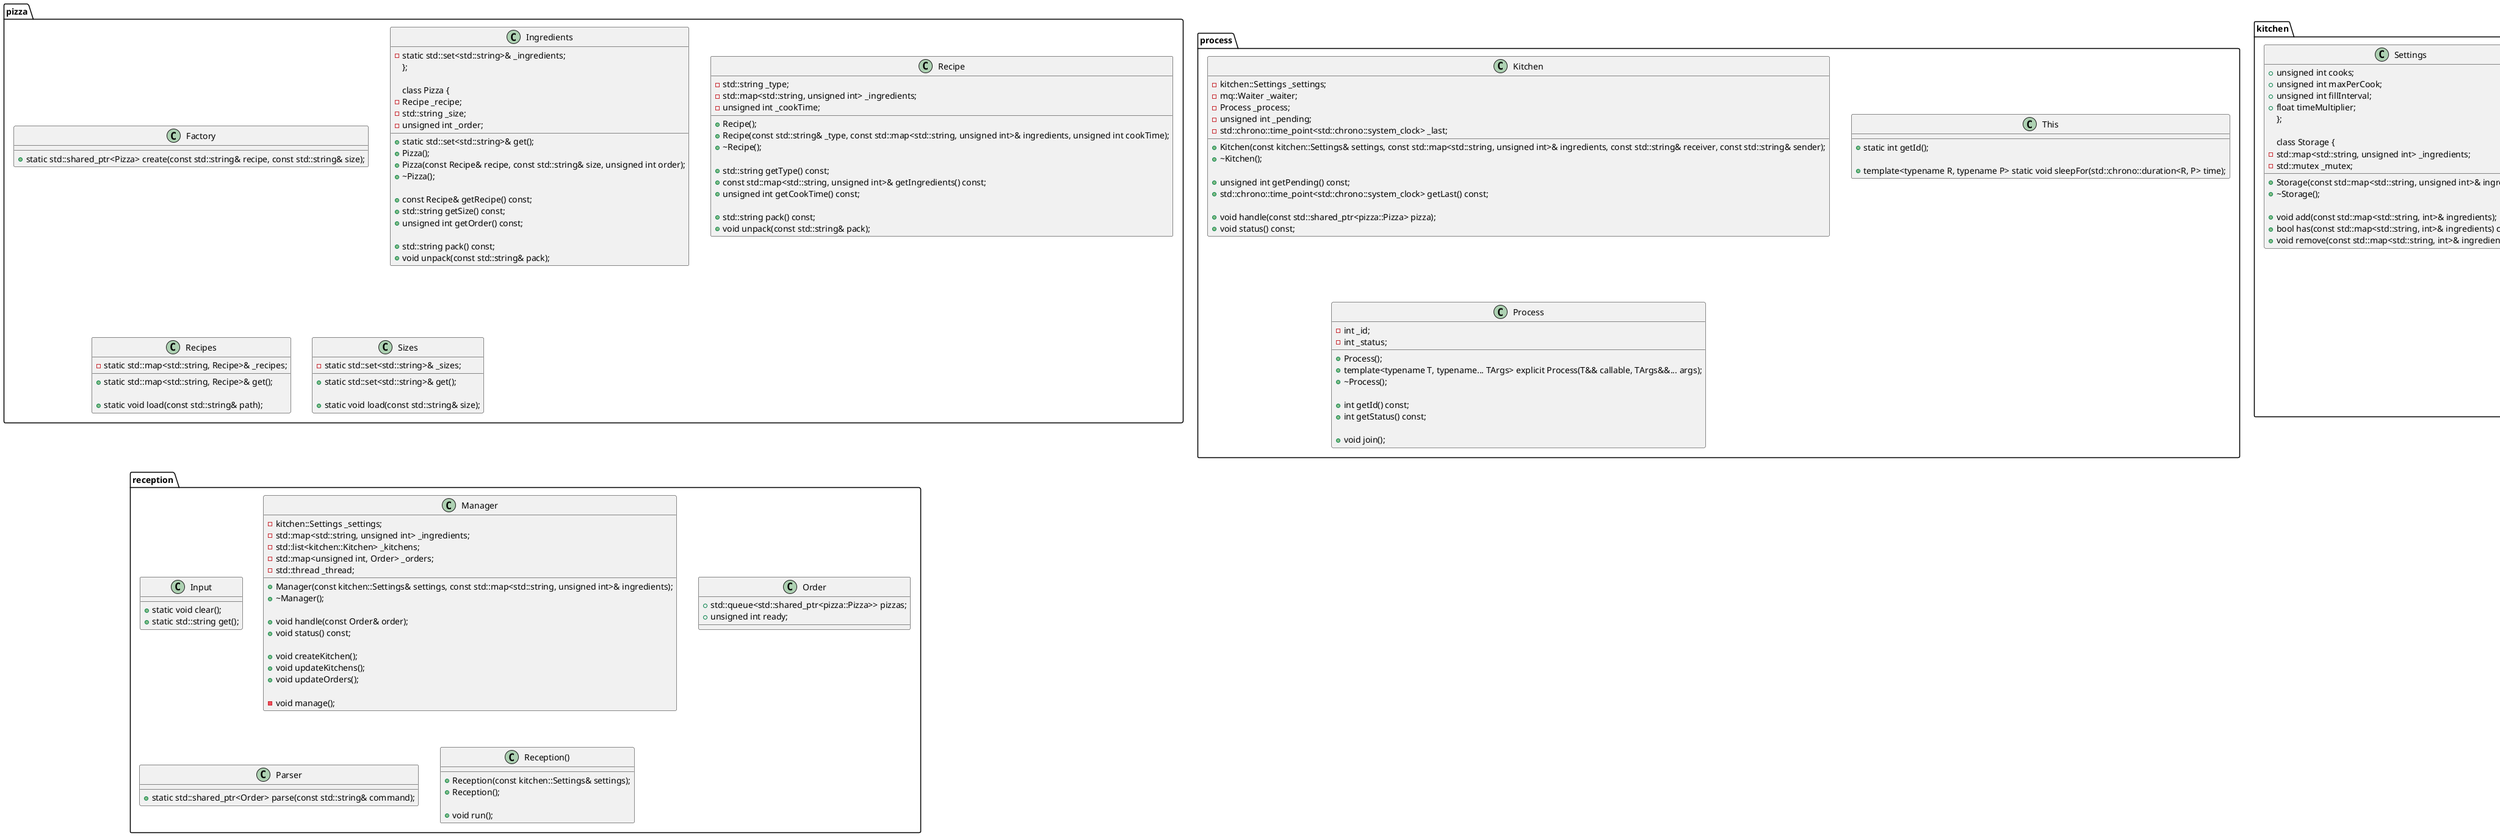 @startuml

namespace kitchen {

enum CState {
    Working,
    Finished
}
Cook +-- CState

class Cook {
    - Kitchen& _kitchen;
    - State _state;
    - std::thread _thread;
    - std::queue<std::shared_ptr<pizza::Pizza>> _pizzas;

    + Cook(const Kitchen& kitchen);
    + ~Cook();

    + std::queue<std::shared_ptr<pizza::Pizza>>& getPizzas() const;

    + bool handle(const std::shared_ptr<pizza::Pizza> pizza);
    + void status() const;

    - void cook();
}

enum KState {
    Working,
    Finished
}
Kitchen +-- KState

class KSettings {
    + unsigned int cooks
    + unsigned int maxPizzasPerCook
    + unsigned float multiplier
}
Kitchen +-- KSettings

class Kitchen {
    - Settings _settings;
    - Storage _storage;
    - mq::Waiter _waiter;
    - State _state;
    - std::list<Cook> _cooks;

    + Kitchen(const Settings& settings, const std::map<std::string, unsigned int>& ingredients, const std::string& receiver, const std::string& sender);
    + ~Kitchen();

    + Settings& getSettings();
    + Storage& getStorage() const;

    + void ready(const std::shared_ptr<pizza::Pizza> pizza);
    + void status() const;

    - void cook();
}

class Settings {
    + unsigned int cooks;
    + unsigned int maxPerCook;
    + unsigned int fillInterval;
    + float timeMultiplier;
};

class Storage {
    - std::map<std::string, unsigned int> _ingredients;
    - std::mutex _mutex;

    + Storage(const std::map<std::string, unsigned int>& ingredients);
    + ~Storage();

    + void add(const std::map<std::string, int>& ingredients);
    + bool has(const std::map<std::string, int>& ingredients) const;
    + void remove(const std::map<std::string, int>& ingredients);
}

}

namespace mq {

class Attributes {
    + long int flags;
    + long int maxMsg;
    + long int maxMsgSize;
    + long int curMsgInQueue;
    + long int _internal[4];
}
POSIX +-- Attributes

class POSIX {
    - std::string _name;
    - int _flags;
    - int _mode;
    - Attributes _attributes;
    - int _fd;

    + POSIX();
    + POSIX(std::string name, int flags);
    + POSIX(std::string name, int flags, int mode, const Attributes& attr);
    + ~POSIX();

    + std::string getName() const;
    + int getFlags() const;
    + int getMode() const;
    + Attributes& getAttributes() const;

    + void close();
    + std::string receive(unsigned int* priority);
    + void send(const std::string& message, unsigned int priority);
}

class Waiter {
    - POSIX _receiver;
    - POSIX _sender;
    - std::queue<std::string> _messages;

    + Waiter();
    + Waiter(const std::string& receiver, const std::string& sender);
    + Waiter(const std::string& receiver, const std::string& sender, int flags);
    + ~Waiter();

    + void close();
    + std::vector<std::string> receive(unsigned int* priority);
    + void send(const std::vector<std::string>& message, unsigned int priority);
    + void update();
}

}

namespace pizza {

class Factory {
    + static std::shared_ptr<Pizza> create(const std::string& recipe, const std::string& size);
}

class Ingredients {
    + static std::set<std::string>& get();

    - static std::set<std::string>& _ingredients;
};

class Pizza {
    - Recipe _recipe;
    - std::string _size;
    - unsigned int _order;

    + Pizza();
    + Pizza(const Recipe& recipe, const std::string& size, unsigned int order);
    + ~Pizza();

    + const Recipe& getRecipe() const;
    + std::string getSize() const;
    + unsigned int getOrder() const;

    + std::string pack() const;
    + void unpack(const std::string& pack);
}

class Recipe {
    - std::string _type;
    - std::map<std::string, unsigned int> _ingredients;
    - unsigned int _cookTime;

    + Recipe();
    + Recipe(const std::string& _type, const std::map<std::string, unsigned int>& ingredients, unsigned int cookTime);
    + ~Recipe();

    + std::string getType() const;
    + const std::map<std::string, unsigned int>& getIngredients() const;
    + unsigned int getCookTime() const;

    + std::string pack() const;
    + void unpack(const std::string& pack);
}

class Recipes {
    + static std::map<std::string, Recipe>& get();

    + static void load(const std::string& path);

    - static std::map<std::string, Recipe>& _recipes;
}

class Sizes {
    + static std::set<std::string>& get();

    + static void load(const std::string& size);

    - static std::set<std::string>& _sizes;
}

}

namespace process {

class Kitchen {
    - kitchen::Settings _settings;
    - mq::Waiter _waiter;
    - Process _process;
    - unsigned int _pending;
    - std::chrono::time_point<std::chrono::system_clock> _last;

    + Kitchen(const kitchen::Settings& settings, const std::map<std::string, unsigned int>& ingredients, const std::string& receiver, const std::string& sender);
    + ~Kitchen();

    + unsigned int getPending() const;
    + std::chrono::time_point<std::chrono::system_clock> getLast() const;

    + void handle(const std::shared_ptr<pizza::Pizza> pizza);
    + void status() const;
}

class This {
    + static int getId();

    + template<typename R, typename P> static void sleepFor(std::chrono::duration<R, P> time);
}

class Process {
    - int _id;
    - int _status;

    + Process();
    + template<typename T, typename... TArgs> explicit Process(T&& callable, TArgs&&... args);
    + ~Process();

    + int getId() const;
    + int getStatus() const;

    + void join();
}

}

namespace reception {

class Input {
    + static void clear();
    + static std::string get();
}

class Manager {
    - kitchen::Settings _settings;
    - std::map<std::string, unsigned int> _ingredients;
    - std::list<kitchen::Kitchen> _kitchens;
    - std::map<unsigned int, Order> _orders;
    - std::thread _thread;

    + Manager(const kitchen::Settings& settings, const std::map<std::string, unsigned int>& ingredients);
    + ~Manager();

    + void handle(const Order& order);
    + void status() const;

    + void createKitchen();
    + void updateKitchens();
    + void updateOrders();

    - void manage();
}

class Order {
    + std::queue<std::shared_ptr<pizza::Pizza>> pizzas;
    + unsigned int ready;
}

class Parser {
    + static std::shared_ptr<Order> parse(const std::string& command);
}

class Reception() {
    + Reception(const kitchen::Settings& settings);
    + Reception();

    + void run();
}

}

namespace thread {

class Print {
    - static std::recursive_mutex _mutex;
    - std::unique_lock<std::recursive_mutex> _lock;

    + Print();
    + ~Print();

    + template<typename T> Print& operator<<(const T& t);
    + Print& operator<<(std::ostream& (*os)(std::ostream&));
}

}

@enduml
